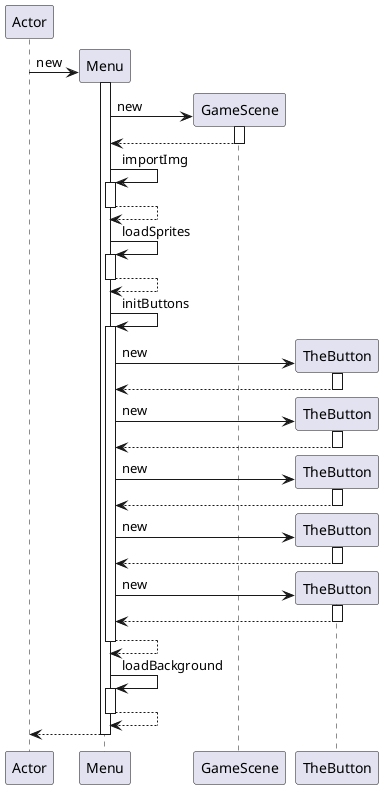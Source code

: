@startuml
participant Actor
create Menu
Actor -> Menu : new
activate Menu
create GameScene
Menu -> GameScene : new
activate GameScene
GameScene --> Menu
deactivate GameScene
Menu -> Menu : importImg
activate Menu
Menu --> Menu
deactivate Menu
Menu -> Menu : loadSprites
activate Menu
Menu --> Menu
deactivate Menu
Menu -> Menu : initButtons
activate Menu
create TheButton
Menu -> TheButton : new
activate TheButton
TheButton --> Menu
deactivate TheButton
create TheButton
Menu -> TheButton : new
activate TheButton
TheButton --> Menu
deactivate TheButton
create TheButton
Menu -> TheButton : new
activate TheButton
TheButton --> Menu
deactivate TheButton
create TheButton
Menu -> TheButton : new
activate TheButton
TheButton --> Menu
deactivate TheButton
create TheButton
Menu -> TheButton : new
activate TheButton
TheButton --> Menu
deactivate TheButton
Menu --> Menu
deactivate Menu
Menu -> Menu : loadBackground
activate Menu
Menu --> Menu
deactivate Menu
return
@enduml